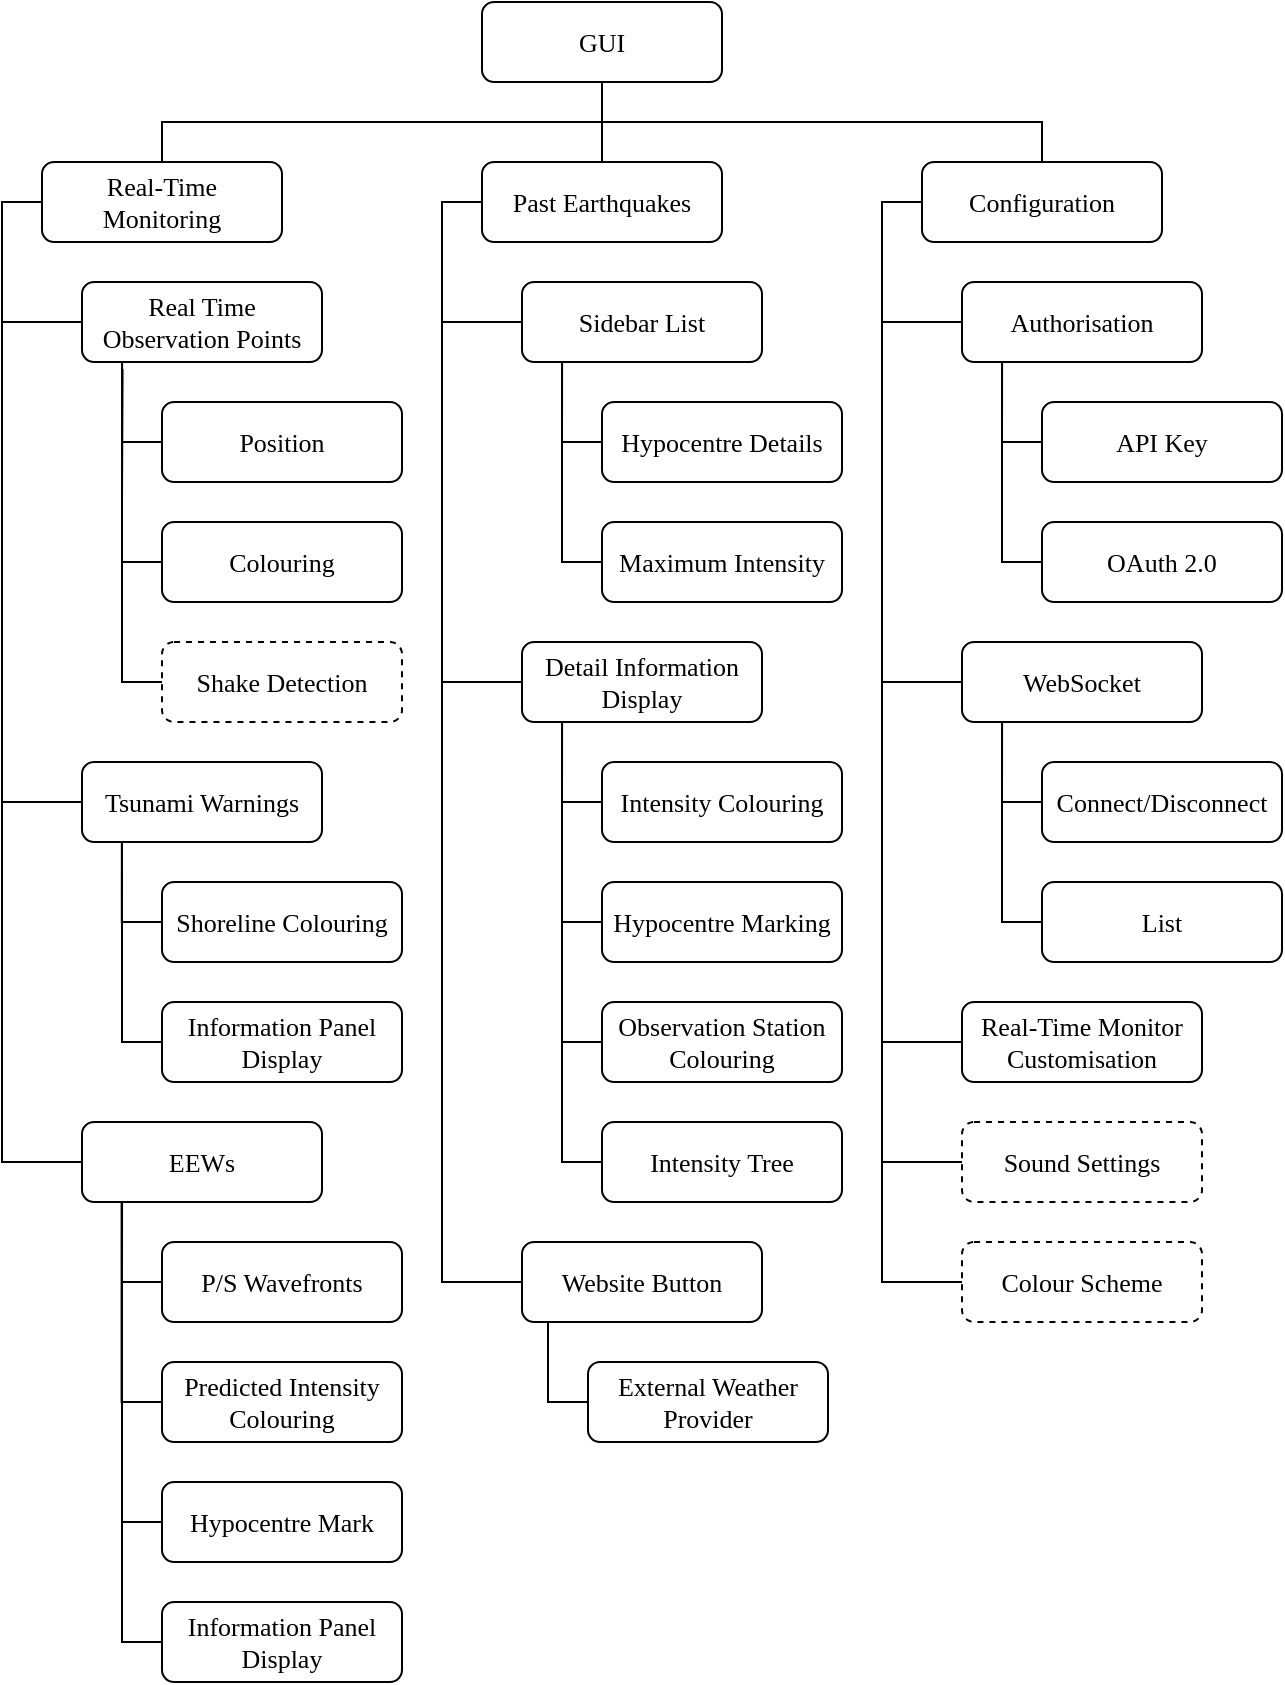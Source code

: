 <mxfile version="26.0.16">
  <diagram name="Page-1" id="Yy2mdiu7jGahDaxNJbHS">
    <mxGraphModel dx="928" dy="833" grid="1" gridSize="10" guides="1" tooltips="1" connect="1" arrows="1" fold="1" page="1" pageScale="1" pageWidth="827" pageHeight="1169" math="0" shadow="0">
      <root>
        <mxCell id="0" />
        <mxCell id="1" parent="0" />
        <mxCell id="1mqtS_ztihlNiNLkTW_Q-1" style="edgeStyle=orthogonalEdgeStyle;rounded=0;orthogonalLoop=1;jettySize=auto;html=1;exitX=0;exitY=0.5;exitDx=0;exitDy=0;entryX=0;entryY=0.5;entryDx=0;entryDy=0;endArrow=none;endFill=0;fontSize=13;" edge="1" parent="1" source="1mqtS_ztihlNiNLkTW_Q-4" target="1mqtS_ztihlNiNLkTW_Q-9">
          <mxGeometry relative="1" as="geometry" />
        </mxCell>
        <mxCell id="1mqtS_ztihlNiNLkTW_Q-2" style="edgeStyle=orthogonalEdgeStyle;rounded=0;orthogonalLoop=1;jettySize=auto;html=1;exitX=0;exitY=0.5;exitDx=0;exitDy=0;entryX=0;entryY=0.5;entryDx=0;entryDy=0;endArrow=none;endFill=0;fontSize=13;" edge="1" parent="1" source="1mqtS_ztihlNiNLkTW_Q-4" target="1mqtS_ztihlNiNLkTW_Q-10">
          <mxGeometry relative="1" as="geometry" />
        </mxCell>
        <mxCell id="1mqtS_ztihlNiNLkTW_Q-3" style="edgeStyle=orthogonalEdgeStyle;rounded=0;orthogonalLoop=1;jettySize=auto;html=1;exitX=0;exitY=0.5;exitDx=0;exitDy=0;entryX=0;entryY=0.5;entryDx=0;entryDy=0;endArrow=none;endFill=0;fontSize=13;" edge="1" parent="1" source="1mqtS_ztihlNiNLkTW_Q-4" target="1mqtS_ztihlNiNLkTW_Q-11">
          <mxGeometry relative="1" as="geometry" />
        </mxCell>
        <mxCell id="1mqtS_ztihlNiNLkTW_Q-53" style="edgeStyle=orthogonalEdgeStyle;rounded=0;orthogonalLoop=1;jettySize=auto;html=1;exitX=0.5;exitY=0;exitDx=0;exitDy=0;entryX=0.5;entryY=1;entryDx=0;entryDy=0;endArrow=none;startFill=0;" edge="1" parent="1" source="1mqtS_ztihlNiNLkTW_Q-4" target="1mqtS_ztihlNiNLkTW_Q-50">
          <mxGeometry relative="1" as="geometry" />
        </mxCell>
        <mxCell id="1mqtS_ztihlNiNLkTW_Q-4" value="Real-Time&lt;div&gt;Monitoring&lt;/div&gt;" style="rounded=1;whiteSpace=wrap;html=1;fontFamily=STIX;fontSize=13;" vertex="1" parent="1">
          <mxGeometry x="140" y="120" width="120" height="40" as="geometry" />
        </mxCell>
        <mxCell id="1mqtS_ztihlNiNLkTW_Q-5" style="edgeStyle=orthogonalEdgeStyle;rounded=0;orthogonalLoop=1;jettySize=auto;html=1;exitX=0;exitY=0.5;exitDx=0;exitDy=0;entryX=0;entryY=0.5;entryDx=0;entryDy=0;endArrow=none;endFill=0;fontSize=13;" edge="1" parent="1" source="1mqtS_ztihlNiNLkTW_Q-8" target="1mqtS_ztihlNiNLkTW_Q-12">
          <mxGeometry relative="1" as="geometry" />
        </mxCell>
        <mxCell id="1mqtS_ztihlNiNLkTW_Q-6" style="edgeStyle=orthogonalEdgeStyle;rounded=0;orthogonalLoop=1;jettySize=auto;html=1;exitX=0;exitY=0.5;exitDx=0;exitDy=0;entryX=0;entryY=0.5;entryDx=0;entryDy=0;endArrow=none;endFill=0;fontSize=13;" edge="1" parent="1" source="1mqtS_ztihlNiNLkTW_Q-8" target="1mqtS_ztihlNiNLkTW_Q-13">
          <mxGeometry relative="1" as="geometry" />
        </mxCell>
        <mxCell id="1mqtS_ztihlNiNLkTW_Q-7" style="edgeStyle=orthogonalEdgeStyle;rounded=0;orthogonalLoop=1;jettySize=auto;html=1;exitX=0;exitY=0.5;exitDx=0;exitDy=0;entryX=0;entryY=0.5;entryDx=0;entryDy=0;endArrow=none;endFill=0;fontSize=13;" edge="1" parent="1" source="1mqtS_ztihlNiNLkTW_Q-8" target="1mqtS_ztihlNiNLkTW_Q-14">
          <mxGeometry relative="1" as="geometry" />
        </mxCell>
        <mxCell id="1mqtS_ztihlNiNLkTW_Q-51" style="edgeStyle=orthogonalEdgeStyle;rounded=0;orthogonalLoop=1;jettySize=auto;html=1;exitX=0.5;exitY=0;exitDx=0;exitDy=0;entryX=0.5;entryY=1;entryDx=0;entryDy=0;endArrow=none;startFill=0;" edge="1" parent="1" source="1mqtS_ztihlNiNLkTW_Q-8" target="1mqtS_ztihlNiNLkTW_Q-50">
          <mxGeometry relative="1" as="geometry" />
        </mxCell>
        <mxCell id="1mqtS_ztihlNiNLkTW_Q-8" value="Past Earthquakes" style="rounded=1;whiteSpace=wrap;html=1;fontFamily=STIX;fontSize=13;" vertex="1" parent="1">
          <mxGeometry x="360" y="120" width="120" height="40" as="geometry" />
        </mxCell>
        <mxCell id="1mqtS_ztihlNiNLkTW_Q-9" value="EEWs" style="rounded=1;whiteSpace=wrap;html=1;fontFamily=STIX;fontSize=13;" vertex="1" parent="1">
          <mxGeometry x="160" y="600" width="120" height="40" as="geometry" />
        </mxCell>
        <mxCell id="1mqtS_ztihlNiNLkTW_Q-10" value="Tsunami Warnings" style="rounded=1;whiteSpace=wrap;html=1;fontFamily=STIX;fontSize=13;" vertex="1" parent="1">
          <mxGeometry x="160" y="420" width="120" height="40" as="geometry" />
        </mxCell>
        <mxCell id="1mqtS_ztihlNiNLkTW_Q-11" value="Real Time&lt;div style=&quot;font-size: 13px;&quot;&gt;Observation Points&lt;/div&gt;" style="rounded=1;whiteSpace=wrap;html=1;fontFamily=STIX;fontSize=13;" vertex="1" parent="1">
          <mxGeometry x="160" y="180" width="120" height="40" as="geometry" />
        </mxCell>
        <mxCell id="1mqtS_ztihlNiNLkTW_Q-12" value="Sidebar List" style="rounded=1;whiteSpace=wrap;html=1;fontFamily=STIX;fontSize=13;" vertex="1" parent="1">
          <mxGeometry x="380" y="180" width="120" height="40" as="geometry" />
        </mxCell>
        <mxCell id="1mqtS_ztihlNiNLkTW_Q-13" value="Detail Information Display" style="rounded=1;whiteSpace=wrap;html=1;fontFamily=STIX;fontSize=13;" vertex="1" parent="1">
          <mxGeometry x="380" y="360" width="120" height="40" as="geometry" />
        </mxCell>
        <mxCell id="1mqtS_ztihlNiNLkTW_Q-14" value="Website Button" style="rounded=1;whiteSpace=wrap;html=1;fontFamily=STIX;fontSize=13;" vertex="1" parent="1">
          <mxGeometry x="380" y="660" width="120" height="40" as="geometry" />
        </mxCell>
        <mxCell id="1mqtS_ztihlNiNLkTW_Q-15" style="edgeStyle=orthogonalEdgeStyle;rounded=0;orthogonalLoop=1;jettySize=auto;html=1;exitX=0;exitY=0.5;exitDx=0;exitDy=0;entryX=0;entryY=0.5;entryDx=0;entryDy=0;endArrow=none;endFill=0;fontSize=13;" edge="1" parent="1" source="1mqtS_ztihlNiNLkTW_Q-19" target="1mqtS_ztihlNiNLkTW_Q-20">
          <mxGeometry relative="1" as="geometry" />
        </mxCell>
        <mxCell id="1mqtS_ztihlNiNLkTW_Q-16" style="edgeStyle=orthogonalEdgeStyle;rounded=0;orthogonalLoop=1;jettySize=auto;html=1;exitX=0;exitY=0.5;exitDx=0;exitDy=0;entryX=0;entryY=0.5;entryDx=0;entryDy=0;endArrow=none;endFill=0;fontSize=13;" edge="1" parent="1" source="1mqtS_ztihlNiNLkTW_Q-19" target="1mqtS_ztihlNiNLkTW_Q-21">
          <mxGeometry relative="1" as="geometry" />
        </mxCell>
        <mxCell id="1mqtS_ztihlNiNLkTW_Q-18" style="edgeStyle=orthogonalEdgeStyle;rounded=0;orthogonalLoop=1;jettySize=auto;html=1;exitX=0;exitY=0.5;exitDx=0;exitDy=0;entryX=0;entryY=0.5;entryDx=0;entryDy=0;endArrow=none;endFill=0;fontSize=13;" edge="1" parent="1" source="1mqtS_ztihlNiNLkTW_Q-19" target="1mqtS_ztihlNiNLkTW_Q-23">
          <mxGeometry relative="1" as="geometry" />
        </mxCell>
        <mxCell id="1mqtS_ztihlNiNLkTW_Q-52" style="edgeStyle=orthogonalEdgeStyle;rounded=0;orthogonalLoop=1;jettySize=auto;html=1;exitX=0.5;exitY=0;exitDx=0;exitDy=0;entryX=0.5;entryY=1;entryDx=0;entryDy=0;endArrow=none;startFill=0;" edge="1" parent="1" source="1mqtS_ztihlNiNLkTW_Q-19" target="1mqtS_ztihlNiNLkTW_Q-50">
          <mxGeometry relative="1" as="geometry" />
        </mxCell>
        <mxCell id="1mqtS_ztihlNiNLkTW_Q-19" value="Configuration" style="rounded=1;whiteSpace=wrap;html=1;fontFamily=STIX;fontSize=13;" vertex="1" parent="1">
          <mxGeometry x="580" y="120" width="120" height="40" as="geometry" />
        </mxCell>
        <mxCell id="1mqtS_ztihlNiNLkTW_Q-20" value="Colour Scheme" style="rounded=1;whiteSpace=wrap;html=1;fontFamily=STIX;fontSize=13;dashed=1;" vertex="1" parent="1">
          <mxGeometry x="600" y="660" width="120" height="40" as="geometry" />
        </mxCell>
        <mxCell id="1mqtS_ztihlNiNLkTW_Q-21" value="Sound Settings" style="rounded=1;whiteSpace=wrap;html=1;fontFamily=STIX;fontSize=13;dashed=1;" vertex="1" parent="1">
          <mxGeometry x="600" y="600" width="120" height="40" as="geometry" />
        </mxCell>
        <mxCell id="1mqtS_ztihlNiNLkTW_Q-23" value="Authorisation" style="rounded=1;whiteSpace=wrap;html=1;fontFamily=STIX;fontSize=13;" vertex="1" parent="1">
          <mxGeometry x="600" y="180" width="120" height="40" as="geometry" />
        </mxCell>
        <mxCell id="1mqtS_ztihlNiNLkTW_Q-24" value="Position" style="rounded=1;whiteSpace=wrap;html=1;fontFamily=STIX;fontSize=13;" vertex="1" parent="1">
          <mxGeometry x="200" y="240" width="120" height="40" as="geometry" />
        </mxCell>
        <mxCell id="1mqtS_ztihlNiNLkTW_Q-25" style="edgeStyle=orthogonalEdgeStyle;rounded=0;orthogonalLoop=1;jettySize=auto;html=1;exitX=0;exitY=0.5;exitDx=0;exitDy=0;endArrow=none;endFill=0;fontSize=13;" edge="1" parent="1" source="1mqtS_ztihlNiNLkTW_Q-26">
          <mxGeometry relative="1" as="geometry">
            <mxPoint x="180" y="220" as="targetPoint" />
          </mxGeometry>
        </mxCell>
        <mxCell id="1mqtS_ztihlNiNLkTW_Q-26" value="Colouring" style="rounded=1;whiteSpace=wrap;html=1;fontFamily=STIX;fontSize=13;" vertex="1" parent="1">
          <mxGeometry x="200" y="300" width="120" height="40" as="geometry" />
        </mxCell>
        <mxCell id="1mqtS_ztihlNiNLkTW_Q-27" style="edgeStyle=orthogonalEdgeStyle;rounded=0;orthogonalLoop=1;jettySize=auto;html=1;exitX=0;exitY=0.5;exitDx=0;exitDy=0;entryX=0.167;entryY=1;entryDx=0;entryDy=0;entryPerimeter=0;endArrow=none;endFill=0;fontSize=13;" edge="1" parent="1" source="1mqtS_ztihlNiNLkTW_Q-24" target="1mqtS_ztihlNiNLkTW_Q-11">
          <mxGeometry relative="1" as="geometry" />
        </mxCell>
        <mxCell id="1mqtS_ztihlNiNLkTW_Q-28" value="P/S Wavefronts" style="rounded=1;whiteSpace=wrap;html=1;fontFamily=STIX;fontSize=13;" vertex="1" parent="1">
          <mxGeometry x="200" y="660" width="120" height="40" as="geometry" />
        </mxCell>
        <mxCell id="1mqtS_ztihlNiNLkTW_Q-29" value="Predicted Intensity Colouring" style="rounded=1;whiteSpace=wrap;html=1;fontFamily=STIX;fontSize=13;" vertex="1" parent="1">
          <mxGeometry x="200" y="720" width="120" height="40" as="geometry" />
        </mxCell>
        <mxCell id="1mqtS_ztihlNiNLkTW_Q-30" style="edgeStyle=orthogonalEdgeStyle;rounded=0;orthogonalLoop=1;jettySize=auto;html=1;exitX=0;exitY=0.5;exitDx=0;exitDy=0;entryX=0.167;entryY=1;entryDx=0;entryDy=0;entryPerimeter=0;endArrow=none;endFill=0;fontSize=13;" edge="1" parent="1" source="1mqtS_ztihlNiNLkTW_Q-28" target="1mqtS_ztihlNiNLkTW_Q-9">
          <mxGeometry relative="1" as="geometry" />
        </mxCell>
        <mxCell id="1mqtS_ztihlNiNLkTW_Q-31" style="edgeStyle=orthogonalEdgeStyle;rounded=0;orthogonalLoop=1;jettySize=auto;html=1;exitX=0;exitY=0.5;exitDx=0;exitDy=0;entryX=0.165;entryY=0.993;entryDx=0;entryDy=0;entryPerimeter=0;endArrow=none;endFill=0;fontSize=13;" edge="1" parent="1" source="1mqtS_ztihlNiNLkTW_Q-29" target="1mqtS_ztihlNiNLkTW_Q-9">
          <mxGeometry relative="1" as="geometry" />
        </mxCell>
        <mxCell id="1mqtS_ztihlNiNLkTW_Q-32" value="API Key" style="rounded=1;whiteSpace=wrap;html=1;fontFamily=STIX;fontSize=13;" vertex="1" parent="1">
          <mxGeometry x="640" y="240" width="120" height="40" as="geometry" />
        </mxCell>
        <mxCell id="1mqtS_ztihlNiNLkTW_Q-33" style="edgeStyle=orthogonalEdgeStyle;rounded=0;orthogonalLoop=1;jettySize=auto;html=1;exitX=0;exitY=0.5;exitDx=0;exitDy=0;endArrow=none;endFill=0;fontSize=13;" edge="1" parent="1" source="1mqtS_ztihlNiNLkTW_Q-34">
          <mxGeometry relative="1" as="geometry">
            <mxPoint x="620" y="220" as="targetPoint" />
          </mxGeometry>
        </mxCell>
        <mxCell id="1mqtS_ztihlNiNLkTW_Q-34" value="OAuth 2.0" style="rounded=1;whiteSpace=wrap;html=1;fontFamily=STIX;fontSize=13;" vertex="1" parent="1">
          <mxGeometry x="640" y="300" width="120" height="40" as="geometry" />
        </mxCell>
        <mxCell id="1mqtS_ztihlNiNLkTW_Q-35" style="edgeStyle=orthogonalEdgeStyle;rounded=0;orthogonalLoop=1;jettySize=auto;html=1;exitX=0;exitY=0.5;exitDx=0;exitDy=0;entryX=0.167;entryY=1;entryDx=0;entryDy=0;entryPerimeter=0;endArrow=none;endFill=0;fontSize=13;" edge="1" parent="1" source="1mqtS_ztihlNiNLkTW_Q-32" target="1mqtS_ztihlNiNLkTW_Q-23">
          <mxGeometry relative="1" as="geometry" />
        </mxCell>
        <mxCell id="1mqtS_ztihlNiNLkTW_Q-36" style="edgeStyle=orthogonalEdgeStyle;rounded=0;orthogonalLoop=1;jettySize=auto;html=1;exitX=0;exitY=0.5;exitDx=0;exitDy=0;endArrow=none;endFill=0;fontSize=13;" edge="1" parent="1" source="1mqtS_ztihlNiNLkTW_Q-37">
          <mxGeometry relative="1" as="geometry">
            <mxPoint x="400" y="400" as="targetPoint" />
          </mxGeometry>
        </mxCell>
        <mxCell id="1mqtS_ztihlNiNLkTW_Q-37" value="Intensity Tree" style="rounded=1;whiteSpace=wrap;html=1;fontFamily=STIX;fontSize=13;" vertex="1" parent="1">
          <mxGeometry x="420" y="600" width="120" height="40" as="geometry" />
        </mxCell>
        <mxCell id="1mqtS_ztihlNiNLkTW_Q-38" value="Intensity Colouring" style="rounded=1;whiteSpace=wrap;html=1;fontFamily=STIX;fontSize=13;" vertex="1" parent="1">
          <mxGeometry x="420" y="420" width="120" height="40" as="geometry" />
        </mxCell>
        <mxCell id="1mqtS_ztihlNiNLkTW_Q-39" style="edgeStyle=orthogonalEdgeStyle;rounded=0;orthogonalLoop=1;jettySize=auto;html=1;exitX=0;exitY=0.5;exitDx=0;exitDy=0;entryX=0.167;entryY=1;entryDx=0;entryDy=0;entryPerimeter=0;endArrow=none;endFill=0;fontSize=13;" edge="1" parent="1" source="1mqtS_ztihlNiNLkTW_Q-38" target="1mqtS_ztihlNiNLkTW_Q-13">
          <mxGeometry relative="1" as="geometry" />
        </mxCell>
        <mxCell id="1mqtS_ztihlNiNLkTW_Q-40" style="edgeStyle=orthogonalEdgeStyle;rounded=0;orthogonalLoop=1;jettySize=auto;html=1;exitX=0;exitY=0.5;exitDx=0;exitDy=0;endArrow=none;endFill=0;fontSize=13;" edge="1" parent="1" source="1mqtS_ztihlNiNLkTW_Q-41">
          <mxGeometry relative="1" as="geometry">
            <mxPoint x="400" y="220" as="targetPoint" />
          </mxGeometry>
        </mxCell>
        <mxCell id="1mqtS_ztihlNiNLkTW_Q-41" value="Maximum Intensity" style="rounded=1;whiteSpace=wrap;html=1;fontFamily=STIX;fontSize=13;" vertex="1" parent="1">
          <mxGeometry x="420" y="300" width="120" height="40" as="geometry" />
        </mxCell>
        <mxCell id="1mqtS_ztihlNiNLkTW_Q-42" value="Hypocentre Details" style="rounded=1;whiteSpace=wrap;html=1;fontFamily=STIX;fontSize=13;" vertex="1" parent="1">
          <mxGeometry x="420" y="240" width="120" height="40" as="geometry" />
        </mxCell>
        <mxCell id="1mqtS_ztihlNiNLkTW_Q-43" style="edgeStyle=orthogonalEdgeStyle;rounded=0;orthogonalLoop=1;jettySize=auto;html=1;exitX=0;exitY=0.5;exitDx=0;exitDy=0;entryX=0.167;entryY=1;entryDx=0;entryDy=0;entryPerimeter=0;endArrow=none;endFill=0;fontSize=13;" edge="1" parent="1" source="1mqtS_ztihlNiNLkTW_Q-42" target="1mqtS_ztihlNiNLkTW_Q-12">
          <mxGeometry relative="1" as="geometry" />
        </mxCell>
        <mxCell id="1mqtS_ztihlNiNLkTW_Q-44" style="edgeStyle=orthogonalEdgeStyle;rounded=0;orthogonalLoop=1;jettySize=auto;html=1;exitX=0;exitY=0.5;exitDx=0;exitDy=0;endArrow=none;endFill=0;fontSize=13;entryX=0.113;entryY=1.019;entryDx=0;entryDy=0;entryPerimeter=0;" edge="1" parent="1" source="1mqtS_ztihlNiNLkTW_Q-45" target="1mqtS_ztihlNiNLkTW_Q-14">
          <mxGeometry relative="1" as="geometry">
            <mxPoint x="400" y="680" as="targetPoint" />
          </mxGeometry>
        </mxCell>
        <mxCell id="1mqtS_ztihlNiNLkTW_Q-45" value="External Weather Provider" style="rounded=1;whiteSpace=wrap;html=1;fontFamily=STIX;fontSize=13;" vertex="1" parent="1">
          <mxGeometry x="413" y="720" width="120" height="40" as="geometry" />
        </mxCell>
        <mxCell id="1mqtS_ztihlNiNLkTW_Q-48" value="Shake Detection" style="rounded=1;whiteSpace=wrap;html=1;fontFamily=STIX;fontSize=13;dashed=1;" vertex="1" parent="1">
          <mxGeometry x="200" y="360" width="120" height="40" as="geometry" />
        </mxCell>
        <mxCell id="1mqtS_ztihlNiNLkTW_Q-49" style="edgeStyle=orthogonalEdgeStyle;rounded=0;orthogonalLoop=1;jettySize=auto;html=1;exitX=0;exitY=0.5;exitDx=0;exitDy=0;entryX=0.169;entryY=1.088;entryDx=0;entryDy=0;entryPerimeter=0;endArrow=none;endFill=0;fontSize=13;" edge="1" parent="1" source="1mqtS_ztihlNiNLkTW_Q-48" target="1mqtS_ztihlNiNLkTW_Q-11">
          <mxGeometry relative="1" as="geometry" />
        </mxCell>
        <mxCell id="1mqtS_ztihlNiNLkTW_Q-50" value="GUI" style="rounded=1;whiteSpace=wrap;html=1;fontFamily=STIX;fontSize=13;" vertex="1" parent="1">
          <mxGeometry x="360" y="40" width="120" height="40" as="geometry" />
        </mxCell>
        <mxCell id="1mqtS_ztihlNiNLkTW_Q-54" value="Shoreline Colouring" style="rounded=1;whiteSpace=wrap;html=1;fontFamily=STIX;fontSize=13;" vertex="1" parent="1">
          <mxGeometry x="200" y="480" width="120" height="40" as="geometry" />
        </mxCell>
        <mxCell id="1mqtS_ztihlNiNLkTW_Q-57" style="edgeStyle=orthogonalEdgeStyle;rounded=0;orthogonalLoop=1;jettySize=auto;html=1;exitX=0;exitY=0.5;exitDx=0;exitDy=0;endArrow=none;startFill=0;" edge="1" parent="1" source="1mqtS_ztihlNiNLkTW_Q-55">
          <mxGeometry relative="1" as="geometry">
            <mxPoint x="180" y="460" as="targetPoint" />
          </mxGeometry>
        </mxCell>
        <mxCell id="1mqtS_ztihlNiNLkTW_Q-55" value="Information Panel Display" style="rounded=1;whiteSpace=wrap;html=1;fontFamily=STIX;fontSize=13;" vertex="1" parent="1">
          <mxGeometry x="200" y="540" width="120" height="40" as="geometry" />
        </mxCell>
        <mxCell id="1mqtS_ztihlNiNLkTW_Q-56" style="edgeStyle=orthogonalEdgeStyle;rounded=0;orthogonalLoop=1;jettySize=auto;html=1;exitX=0;exitY=0.5;exitDx=0;exitDy=0;entryX=0.166;entryY=1.012;entryDx=0;entryDy=0;entryPerimeter=0;endArrow=none;startFill=0;" edge="1" parent="1" source="1mqtS_ztihlNiNLkTW_Q-54" target="1mqtS_ztihlNiNLkTW_Q-10">
          <mxGeometry relative="1" as="geometry" />
        </mxCell>
        <mxCell id="1mqtS_ztihlNiNLkTW_Q-58" value="Hypocentre Mark" style="rounded=1;whiteSpace=wrap;html=1;fontFamily=STIX;fontSize=13;" vertex="1" parent="1">
          <mxGeometry x="200" y="780" width="120" height="40" as="geometry" />
        </mxCell>
        <mxCell id="1mqtS_ztihlNiNLkTW_Q-59" value="Information Panel Display" style="rounded=1;whiteSpace=wrap;html=1;fontFamily=STIX;fontSize=13;" vertex="1" parent="1">
          <mxGeometry x="200" y="840" width="120" height="40" as="geometry" />
        </mxCell>
        <mxCell id="1mqtS_ztihlNiNLkTW_Q-60" style="edgeStyle=orthogonalEdgeStyle;rounded=0;orthogonalLoop=1;jettySize=auto;html=1;exitX=0;exitY=0.5;exitDx=0;exitDy=0;entryX=0.165;entryY=0.993;entryDx=0;entryDy=0;entryPerimeter=0;endArrow=none;endFill=0;fontSize=13;" edge="1" parent="1" source="1mqtS_ztihlNiNLkTW_Q-58">
          <mxGeometry relative="1" as="geometry">
            <mxPoint x="200" y="740" as="sourcePoint" />
            <mxPoint x="180" y="640" as="targetPoint" />
          </mxGeometry>
        </mxCell>
        <mxCell id="1mqtS_ztihlNiNLkTW_Q-61" style="edgeStyle=orthogonalEdgeStyle;rounded=0;orthogonalLoop=1;jettySize=auto;html=1;exitX=0;exitY=0.5;exitDx=0;exitDy=0;endArrow=none;endFill=0;fontSize=13;" edge="1" parent="1" source="1mqtS_ztihlNiNLkTW_Q-59">
          <mxGeometry relative="1" as="geometry">
            <mxPoint x="200" y="810" as="sourcePoint" />
            <mxPoint x="180" y="640" as="targetPoint" />
          </mxGeometry>
        </mxCell>
        <mxCell id="1mqtS_ztihlNiNLkTW_Q-67" style="edgeStyle=orthogonalEdgeStyle;rounded=0;orthogonalLoop=1;jettySize=auto;html=1;exitX=0;exitY=0.5;exitDx=0;exitDy=0;entryX=0;entryY=0.5;entryDx=0;entryDy=0;endArrow=none;startFill=0;" edge="1" parent="1" source="1mqtS_ztihlNiNLkTW_Q-62" target="1mqtS_ztihlNiNLkTW_Q-19">
          <mxGeometry relative="1" as="geometry" />
        </mxCell>
        <mxCell id="1mqtS_ztihlNiNLkTW_Q-62" value="WebSocket" style="rounded=1;whiteSpace=wrap;html=1;fontFamily=STIX;fontSize=13;" vertex="1" parent="1">
          <mxGeometry x="600" y="360" width="120" height="40" as="geometry" />
        </mxCell>
        <mxCell id="1mqtS_ztihlNiNLkTW_Q-63" value="Connect/Disconnect" style="rounded=1;whiteSpace=wrap;html=1;fontFamily=STIX;fontSize=13;" vertex="1" parent="1">
          <mxGeometry x="640" y="420" width="120" height="40" as="geometry" />
        </mxCell>
        <mxCell id="1mqtS_ztihlNiNLkTW_Q-64" style="edgeStyle=orthogonalEdgeStyle;rounded=0;orthogonalLoop=1;jettySize=auto;html=1;exitX=0;exitY=0.5;exitDx=0;exitDy=0;endArrow=none;endFill=0;fontSize=13;" edge="1" parent="1" source="1mqtS_ztihlNiNLkTW_Q-65">
          <mxGeometry relative="1" as="geometry">
            <mxPoint x="620" y="400" as="targetPoint" />
          </mxGeometry>
        </mxCell>
        <mxCell id="1mqtS_ztihlNiNLkTW_Q-65" value="List" style="rounded=1;whiteSpace=wrap;html=1;fontFamily=STIX;fontSize=13;" vertex="1" parent="1">
          <mxGeometry x="640" y="480" width="120" height="40" as="geometry" />
        </mxCell>
        <mxCell id="1mqtS_ztihlNiNLkTW_Q-66" style="edgeStyle=orthogonalEdgeStyle;rounded=0;orthogonalLoop=1;jettySize=auto;html=1;exitX=0;exitY=0.5;exitDx=0;exitDy=0;entryX=0.167;entryY=1;entryDx=0;entryDy=0;entryPerimeter=0;endArrow=none;endFill=0;fontSize=13;" edge="1" parent="1" source="1mqtS_ztihlNiNLkTW_Q-63" target="1mqtS_ztihlNiNLkTW_Q-62">
          <mxGeometry relative="1" as="geometry" />
        </mxCell>
        <mxCell id="1mqtS_ztihlNiNLkTW_Q-69" style="edgeStyle=orthogonalEdgeStyle;rounded=0;orthogonalLoop=1;jettySize=auto;html=1;exitX=0;exitY=0.5;exitDx=0;exitDy=0;entryX=0;entryY=0.5;entryDx=0;entryDy=0;endArrow=none;startFill=0;" edge="1" parent="1" source="1mqtS_ztihlNiNLkTW_Q-68" target="1mqtS_ztihlNiNLkTW_Q-19">
          <mxGeometry relative="1" as="geometry" />
        </mxCell>
        <mxCell id="1mqtS_ztihlNiNLkTW_Q-68" value="Real-Time Monitor Customisation" style="rounded=1;whiteSpace=wrap;html=1;fontFamily=STIX;fontSize=13;" vertex="1" parent="1">
          <mxGeometry x="600" y="540" width="120" height="40" as="geometry" />
        </mxCell>
        <mxCell id="1mqtS_ztihlNiNLkTW_Q-72" style="edgeStyle=orthogonalEdgeStyle;rounded=0;orthogonalLoop=1;jettySize=auto;html=1;exitX=0;exitY=0.5;exitDx=0;exitDy=0;endArrow=none;startFill=0;" edge="1" parent="1" source="1mqtS_ztihlNiNLkTW_Q-70">
          <mxGeometry relative="1" as="geometry">
            <mxPoint x="400" y="400" as="targetPoint" />
          </mxGeometry>
        </mxCell>
        <mxCell id="1mqtS_ztihlNiNLkTW_Q-70" value="Hypocentre Marking" style="rounded=1;whiteSpace=wrap;html=1;fontFamily=STIX;fontSize=13;" vertex="1" parent="1">
          <mxGeometry x="420" y="480" width="120" height="40" as="geometry" />
        </mxCell>
        <mxCell id="1mqtS_ztihlNiNLkTW_Q-73" style="edgeStyle=orthogonalEdgeStyle;rounded=0;orthogonalLoop=1;jettySize=auto;html=1;exitX=0;exitY=0.5;exitDx=0;exitDy=0;endArrow=none;startFill=0;" edge="1" parent="1" source="1mqtS_ztihlNiNLkTW_Q-71">
          <mxGeometry relative="1" as="geometry">
            <mxPoint x="400" y="400" as="targetPoint" />
          </mxGeometry>
        </mxCell>
        <mxCell id="1mqtS_ztihlNiNLkTW_Q-71" value="Observation Station Colouring" style="rounded=1;whiteSpace=wrap;html=1;fontFamily=STIX;fontSize=13;" vertex="1" parent="1">
          <mxGeometry x="420" y="540" width="120" height="40" as="geometry" />
        </mxCell>
      </root>
    </mxGraphModel>
  </diagram>
</mxfile>
